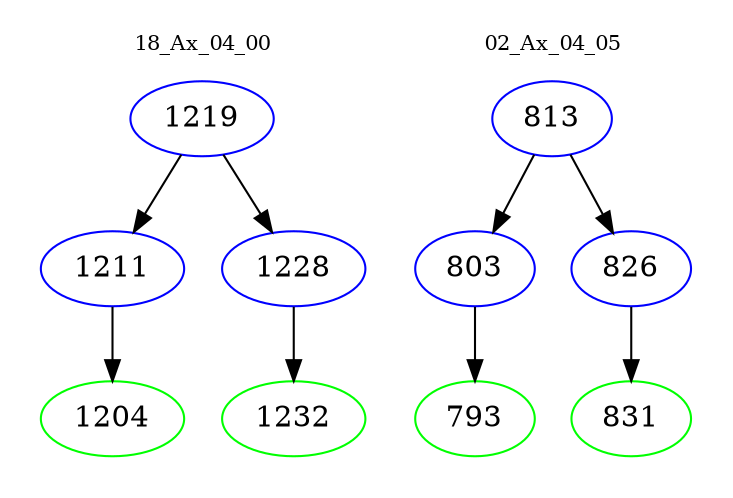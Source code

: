digraph{
subgraph cluster_0 {
color = white
label = "18_Ax_04_00";
fontsize=10;
T0_1219 [label="1219", color="blue"]
T0_1219 -> T0_1211 [color="black"]
T0_1211 [label="1211", color="blue"]
T0_1211 -> T0_1204 [color="black"]
T0_1204 [label="1204", color="green"]
T0_1219 -> T0_1228 [color="black"]
T0_1228 [label="1228", color="blue"]
T0_1228 -> T0_1232 [color="black"]
T0_1232 [label="1232", color="green"]
}
subgraph cluster_1 {
color = white
label = "02_Ax_04_05";
fontsize=10;
T1_813 [label="813", color="blue"]
T1_813 -> T1_803 [color="black"]
T1_803 [label="803", color="blue"]
T1_803 -> T1_793 [color="black"]
T1_793 [label="793", color="green"]
T1_813 -> T1_826 [color="black"]
T1_826 [label="826", color="blue"]
T1_826 -> T1_831 [color="black"]
T1_831 [label="831", color="green"]
}
}
